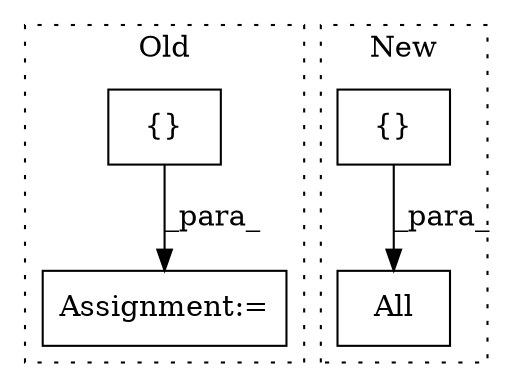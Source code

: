 digraph G {
subgraph cluster0 {
1 [label="{}" a="4" s="3688" l="2" shape="box"];
3 [label="Assignment:=" a="7" s="3587" l="1" shape="box"];
label = "Old";
style="dotted";
}
subgraph cluster1 {
2 [label="All" a="32" s="3250,3508" l="4,1" shape="box"];
4 [label="{}" a="4" s="3391,3438" l="1,1" shape="box"];
label = "New";
style="dotted";
}
1 -> 3 [label="_para_"];
4 -> 2 [label="_para_"];
}